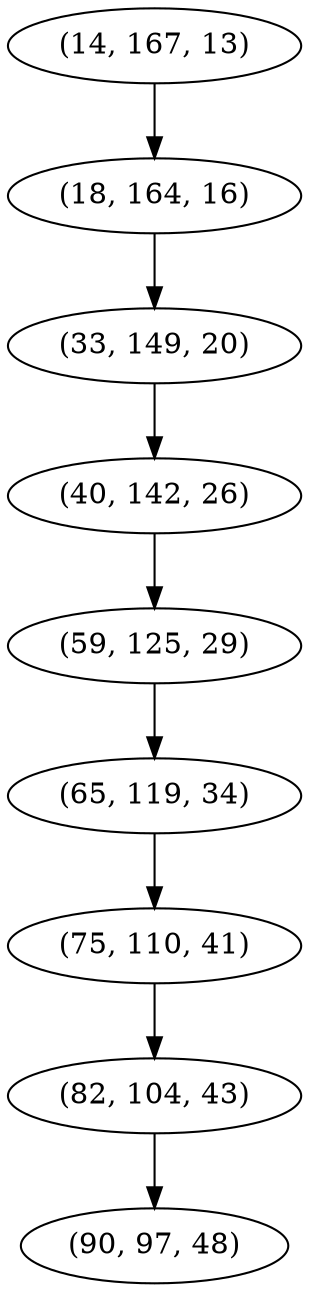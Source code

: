 digraph tree {
    "(14, 167, 13)";
    "(18, 164, 16)";
    "(33, 149, 20)";
    "(40, 142, 26)";
    "(59, 125, 29)";
    "(65, 119, 34)";
    "(75, 110, 41)";
    "(82, 104, 43)";
    "(90, 97, 48)";
    "(14, 167, 13)" -> "(18, 164, 16)";
    "(18, 164, 16)" -> "(33, 149, 20)";
    "(33, 149, 20)" -> "(40, 142, 26)";
    "(40, 142, 26)" -> "(59, 125, 29)";
    "(59, 125, 29)" -> "(65, 119, 34)";
    "(65, 119, 34)" -> "(75, 110, 41)";
    "(75, 110, 41)" -> "(82, 104, 43)";
    "(82, 104, 43)" -> "(90, 97, 48)";
}
